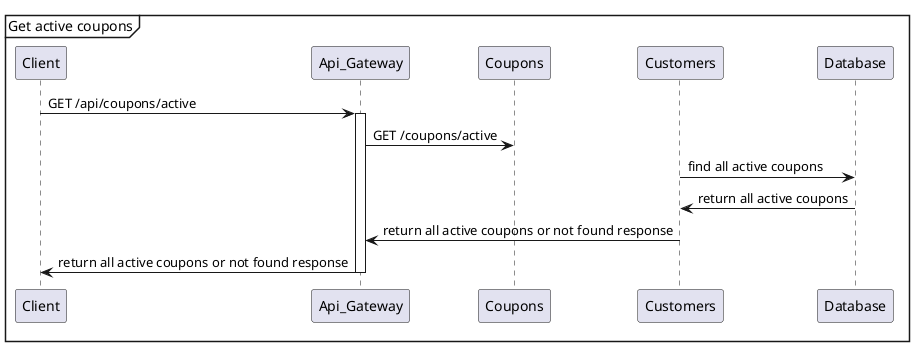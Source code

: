 @startuml
mainframe Get active coupons
Client -> Api_Gateway: GET /api/coupons/active
activate Api_Gateway
Api_Gateway -> Coupons: GET /coupons/active
Customers -> Database: find all active coupons

Customers <- Database: return all active coupons
Api_Gateway <- Customers: return all active coupons or not found response
Client <- Api_Gateway: return all active coupons or not found response
deactivate Api_Gateway
@enduml